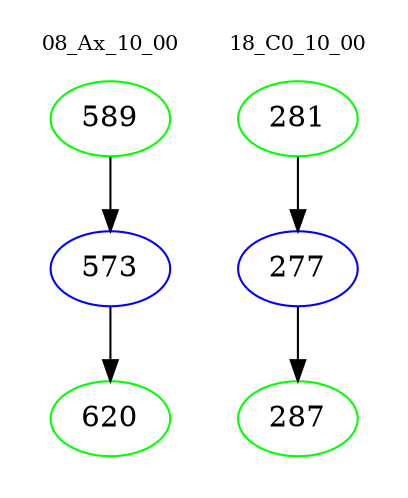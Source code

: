 digraph{
subgraph cluster_0 {
color = white
label = "08_Ax_10_00";
fontsize=10;
T0_589 [label="589", color="green"]
T0_589 -> T0_573 [color="black"]
T0_573 [label="573", color="blue"]
T0_573 -> T0_620 [color="black"]
T0_620 [label="620", color="green"]
}
subgraph cluster_1 {
color = white
label = "18_C0_10_00";
fontsize=10;
T1_281 [label="281", color="green"]
T1_281 -> T1_277 [color="black"]
T1_277 [label="277", color="blue"]
T1_277 -> T1_287 [color="black"]
T1_287 [label="287", color="green"]
}
}
